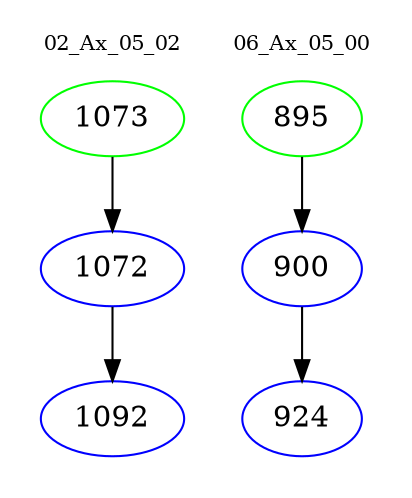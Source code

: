 digraph{
subgraph cluster_0 {
color = white
label = "02_Ax_05_02";
fontsize=10;
T0_1073 [label="1073", color="green"]
T0_1073 -> T0_1072 [color="black"]
T0_1072 [label="1072", color="blue"]
T0_1072 -> T0_1092 [color="black"]
T0_1092 [label="1092", color="blue"]
}
subgraph cluster_1 {
color = white
label = "06_Ax_05_00";
fontsize=10;
T1_895 [label="895", color="green"]
T1_895 -> T1_900 [color="black"]
T1_900 [label="900", color="blue"]
T1_900 -> T1_924 [color="black"]
T1_924 [label="924", color="blue"]
}
}
